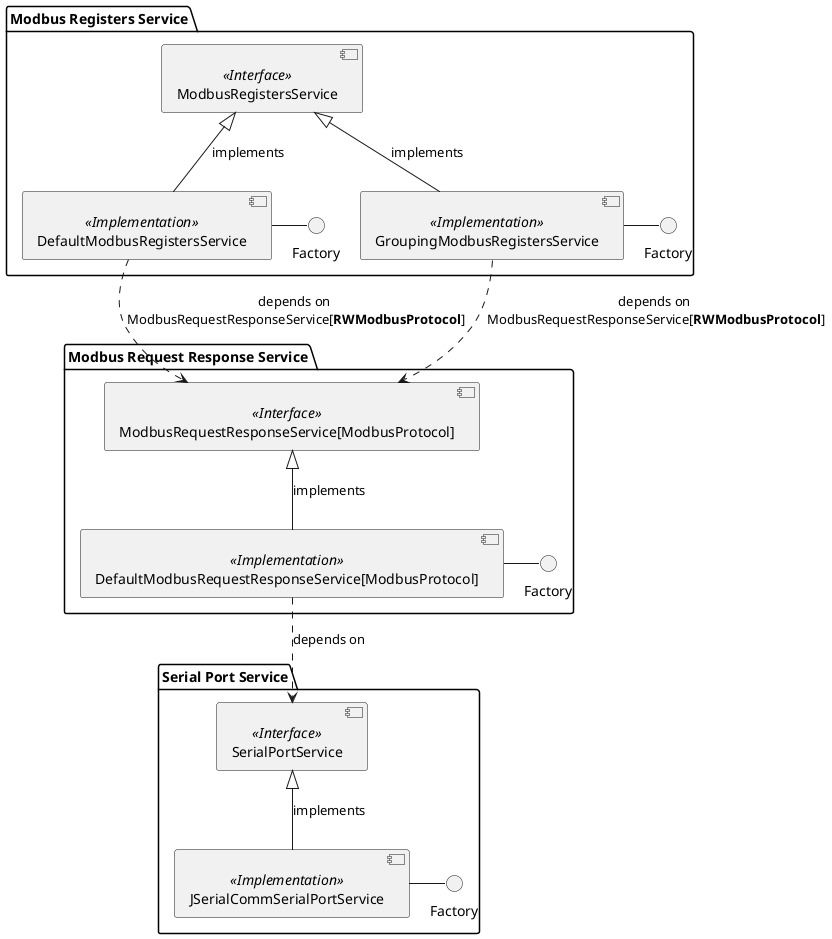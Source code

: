 @startuml
package "Serial Port Service" as SPS {
  component SerialPortService<<Interface>>
  component JSerialCommSerialPortService<<Implementation>>
  JSerialCommSerialPortService -u-|> SerialPortService : implements
  () "Factory" as SPF
  JSerialCommSerialPortService -r- SPF
}

package "Modbus Request Response Service" as MRRS {
  component "ModbusRequestResponseService[ModbusProtocol]" as ModbusRequestResponseService <<Interface>>
  component "DefaultModbusRequestResponseService[ModbusProtocol]" as DefaultModbusRequestResponseService <<Implementation>>
  DefaultModbusRequestResponseService -u-|> ModbusRequestResponseService : implements
  () "Factory" as DMRRSF
  DefaultModbusRequestResponseService -r- DMRRSF
  DefaultModbusRequestResponseService ..> SerialPortService : depends on
}


package "Modbus Registers Service" as MRS {
  component ModbusRegistersService<<Interface>>
  component DefaultModbusRegistersService<<Implementation>>
  component GroupingModbusRegistersService<<Implementation>>
  DefaultModbusRegistersService -u-|> ModbusRegistersService : implements
  GroupingModbusRegistersService -u-|> ModbusRegistersService : implements
  () "Factory" as DMRSF
  DefaultModbusRegistersService -r- DMRSF
  DefaultModbusRegistersService ..> ModbusRequestResponseService : depends on \nModbusRequestResponseService[**RWModbusProtocol**]
  () "Factory" as GMRSF
  GroupingModbusRegistersService -r- GMRSF
  GroupingModbusRegistersService ..> ModbusRequestResponseService : depends on \nModbusRequestResponseService[**RWModbusProtocol**]
}
@enduml